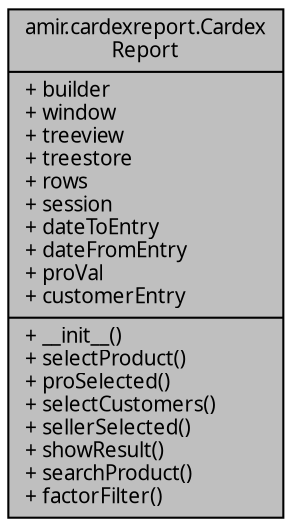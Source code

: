 digraph "amir.cardexreport.CardexReport"
{
 // LATEX_PDF_SIZE
  edge [fontname="FreeSans.ttf",fontsize="10",labelfontname="FreeSans.ttf",labelfontsize="10"];
  node [fontname="FreeSans.ttf",fontsize="10",shape=record];
  Node1 [label="{amir.cardexreport.Cardex\lReport\n|+ builder\l+ window\l+ treeview\l+ treestore\l+ rows\l+ session\l+ dateToEntry\l+ dateFromEntry\l+ proVal\l+ customerEntry\l|+ __init__()\l+ selectProduct()\l+ proSelected()\l+ selectCustomers()\l+ sellerSelected()\l+ showResult()\l+ searchProduct()\l+ factorFilter()\l}",height=0.2,width=0.4,color="black", fillcolor="grey75", style="filled", fontcolor="black",tooltip=" "];
}
